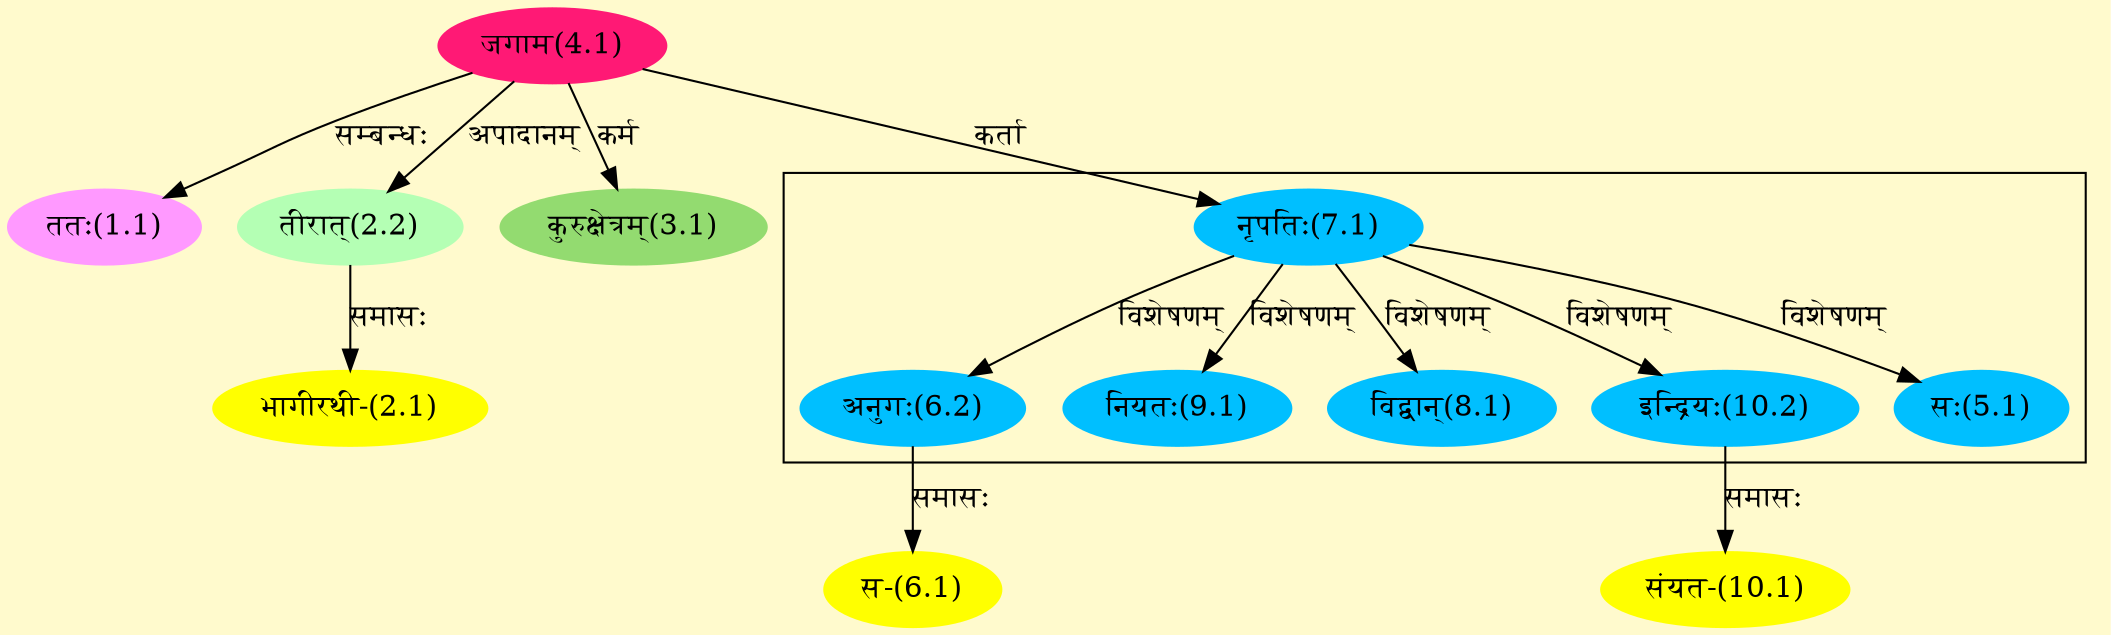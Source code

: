digraph G{
rankdir=BT;
 compound=true;
 bgcolor="lemonchiffon1";

subgraph cluster_1{
Node5_1 [style=filled, color="#00BFFF" label = "सः(5.1)"]
Node7_1 [style=filled, color="#00BFFF" label = "नृपतिः(7.1)"]
Node6_2 [style=filled, color="#00BFFF" label = "अनुगः(6.2)"]
Node8_1 [style=filled, color="#00BFFF" label = "विद्वान्(8.1)"]
Node9_1 [style=filled, color="#00BFFF" label = "नियतः(9.1)"]
Node10_2 [style=filled, color="#00BFFF" label = "इन्द्रियः(10.2)"]

}
Node1_1 [style=filled, color="#FF99FF" label = "ततः(1.1)"]
Node4_1 [style=filled, color="#FF1975" label = "जगाम(4.1)"]
Node2_1 [style=filled, color="#FFFF00" label = "भागीरथी-(2.1)"]
Node2_2 [style=filled, color="#B4FFB4" label = "तीरात्(2.2)"]
Node3_1 [style=filled, color="#93DB70" label = "कुरुक्षेत्रम्(3.1)"]
Node7_1 [style=filled, color="#00BFFF" label = "नृपतिः(7.1)"]
Node [style=filled, color="" label = "()"]
Node6_1 [style=filled, color="#FFFF00" label = "स-(6.1)"]
Node6_2 [style=filled, color="#00BFFF" label = "अनुगः(6.2)"]
Node10_1 [style=filled, color="#FFFF00" label = "संयत-(10.1)"]
Node10_2 [style=filled, color="#00BFFF" label = "इन्द्रियः(10.2)"]
/* Start of Relations section */

Node1_1 -> Node4_1 [  label="सम्बन्धः"  dir="back" ]
Node2_1 -> Node2_2 [  label="समासः"  dir="back" ]
Node2_2 -> Node4_1 [  label="अपादानम्"  dir="back" ]
Node3_1 -> Node4_1 [  label="कर्म"  dir="back" ]
Node5_1 -> Node7_1 [  label="विशेषणम्"  dir="back" ]
Node6_1 -> Node6_2 [  label="समासः"  dir="back" ]
Node6_2 -> Node7_1 [  label="विशेषणम्"  dir="back" ]
Node7_1 -> Node4_1 [  label="कर्ता"  dir="back" ]
Node8_1 -> Node7_1 [  label="विशेषणम्"  dir="back" ]
Node9_1 -> Node7_1 [  label="विशेषणम्"  dir="back" ]
Node10_1 -> Node10_2 [  label="समासः"  dir="back" ]
Node10_2 -> Node7_1 [  label="विशेषणम्"  dir="back" ]
}
